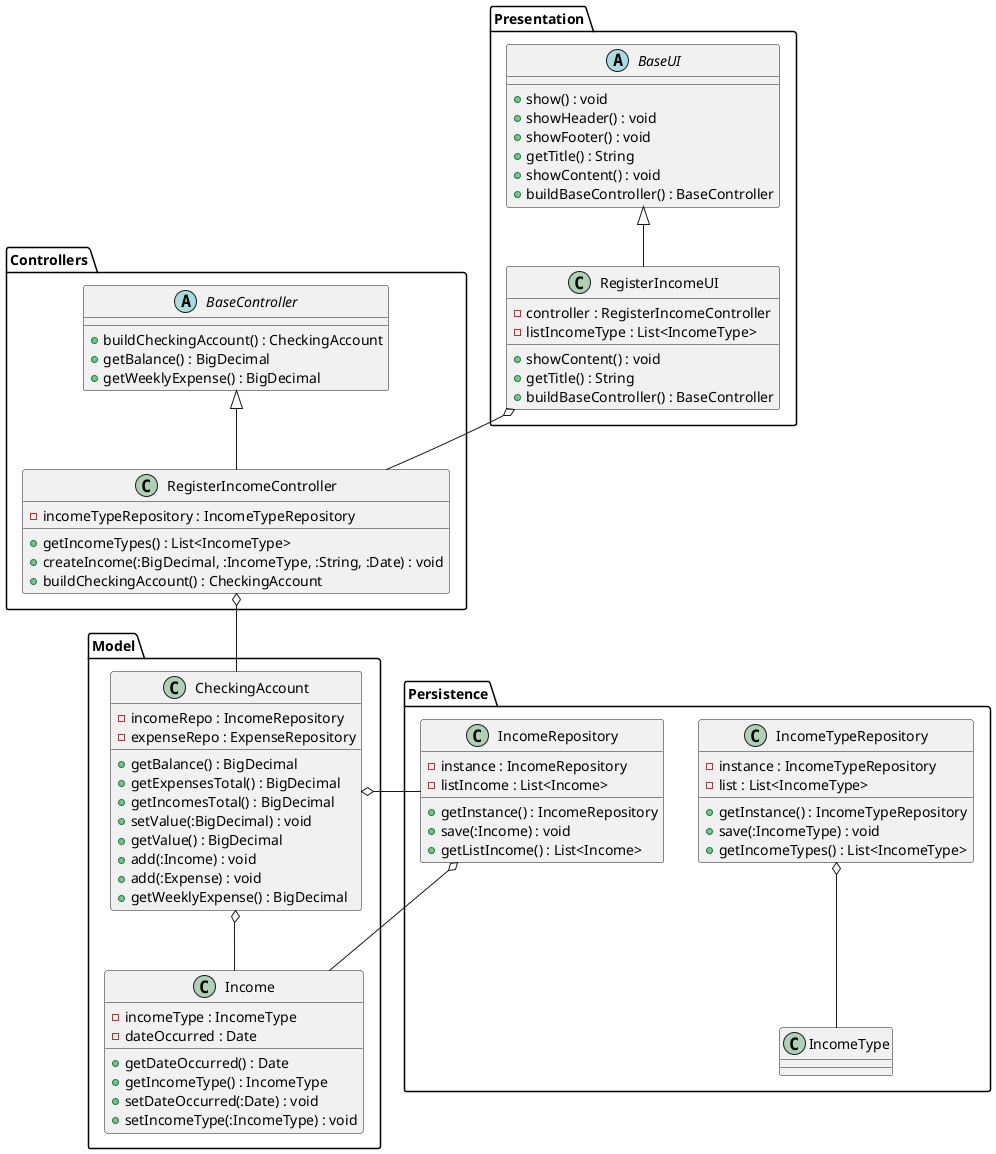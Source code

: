 @startuml

package Controllers {
    abstract class BaseController {
        +buildCheckingAccount() : CheckingAccount
        +getBalance() : BigDecimal
        +getWeeklyExpense() : BigDecimal
    }

    class RegisterIncomeController {
        -incomeTypeRepository : IncomeTypeRepository
        +getIncomeTypes() : List<IncomeType>
        +createIncome(:BigDecimal, :IncomeType, :String, :Date) : void
        +buildCheckingAccount() : CheckingAccount
    }

    BaseController <|-- RegisterIncomeController
}

package Presentation {
    abstract class BaseUI {
        +show() : void
        +showHeader() : void
        +showFooter() : void
        +getTitle() : String
        +showContent() : void
        +buildBaseController() : BaseController
    }

    class RegisterIncomeUI {
        -controller : RegisterIncomeController
        -listIncomeType : List<IncomeType>
        +showContent() : void
        +getTitle() : String
        +buildBaseController() : BaseController
    }

    BaseUI <|-- RegisterIncomeUI
}

package Model {
    class CheckingAccount {
        -incomeRepo : IncomeRepository
        -expenseRepo : ExpenseRepository
        +getBalance() : BigDecimal
        +getExpensesTotal() : BigDecimal
        +getIncomesTotal() : BigDecimal
        +setValue(:BigDecimal) : void
        +getValue() : BigDecimal
        +add(:Income) : void
        +add(:Expense) : void
        +getWeeklyExpense() : BigDecimal
    }

    class Income {
        -incomeType : IncomeType
        -dateOccurred : Date
        +getDateOccurred() : Date
        +getIncomeType() : IncomeType
        +setDateOccurred(:Date) : void
        +setIncomeType(:IncomeType) : void
    }

    CheckingAccount o-- Income
}

package Persistence {
    class IncomeRepository {
        -instance : IncomeRepository
        -listIncome : List<Income>
        +getInstance() : IncomeRepository
        +save(:Income) : void
        +getListIncome() : List<Income>
    }

    class IncomeTypeRepository {
        -instance : IncomeTypeRepository
        -list : List<IncomeType>
        +getInstance() : IncomeTypeRepository
        +save(:IncomeType) : void
        +getIncomeTypes() : List<IncomeType>
    }

    IncomeRepository o-- Income
    IncomeTypeRepository o-- IncomeType
}

RegisterIncomeController o-- CheckingAccount
RegisterIncomeUI o-- RegisterIncomeController
CheckingAccount o-- IncomeRepository

@enduml

